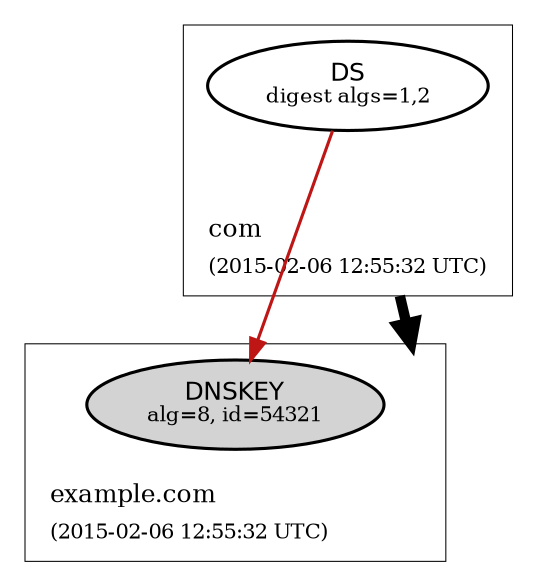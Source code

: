 digraph {
  graph [compound=true, rankdir=BT, ranksep=0.3];
	edge [penwidth=1.5];
	node [label="\N",
		penwidth=1.5
	];
  subgraph "cluster_com" {
		graph [label=<<TABLE BORDER="0"><TR><TD ALIGN="LEFT"><FONT POINT-SIZE="12">com</FONT></TD></TR><TR><TD ALIGN="LEFT"><FONT POINT-SIZE="10">(2015-02-06 12:55:32 UTC)</FONT></TD></TR></TABLE>>,
				labeljust=l,
				penwidth=0.5
		];

		"DS-1_2|example.com|8|54321|1_2" [color="#000000",
			fillcolor="#ffffff",
			label=<<FONT POINT-SIZE="12" FACE="Helvetica">DS</FONT><BR/><FONT POINT-SIZE="10">digest algs=1,2</FONT>>,
			shape=ellipse,
			style=filled];
		"cluster_com_top" [shape=point, style=invis];
		"cluster_com_bottom" [shape=point, style=invis];
  }
  subgraph "cluster_example.com" {
		graph [label=<<TABLE BORDER="0"><TR><TD ALIGN="LEFT"><FONT POINT-SIZE="12">example.com</FONT></TD></TR><TR><TD ALIGN="LEFT"><FONT POINT-SIZE="10">(2015-02-06 12:55:32 UTC)</FONT></TD></TR></TABLE>>,
				labeljust=l,
				penwidth=0.5
		];

		"DNSKEY-0|example.com|8|54321"	 [color="#000000",
			fillcolor="lightgray",
			label=<<FONT POINT-SIZE="12" FACE="Helvetica">DNSKEY</FONT><BR/><FONT POINT-SIZE="10">alg=8, id=54321</FONT>>,
			shape=ellipse,
			style=filled];
		"cluster_example.com_top" [shape=point, style=invis];
		"cluster_example.com_bottom" [shape=point, style=invis];
  }
	"cluster_com_bottom" -> "DS-1_2|example.com|8|54321|1_2" [style=invis];
	"DNSKEY-0|example.com|8|54321"-> "DS-1_2|example.com|8|54321|1_2" [style=solid,
		color="#be1515",
		dir=back];
	"cluster_example.com_top" -> cluster_com_bottom [color="#000000",
		dir=back,
		lhead=cluster_com,
		ltail="cluster_example.com",
		minlen=2,
		penwidth=5.0,
		style=solid];
}
